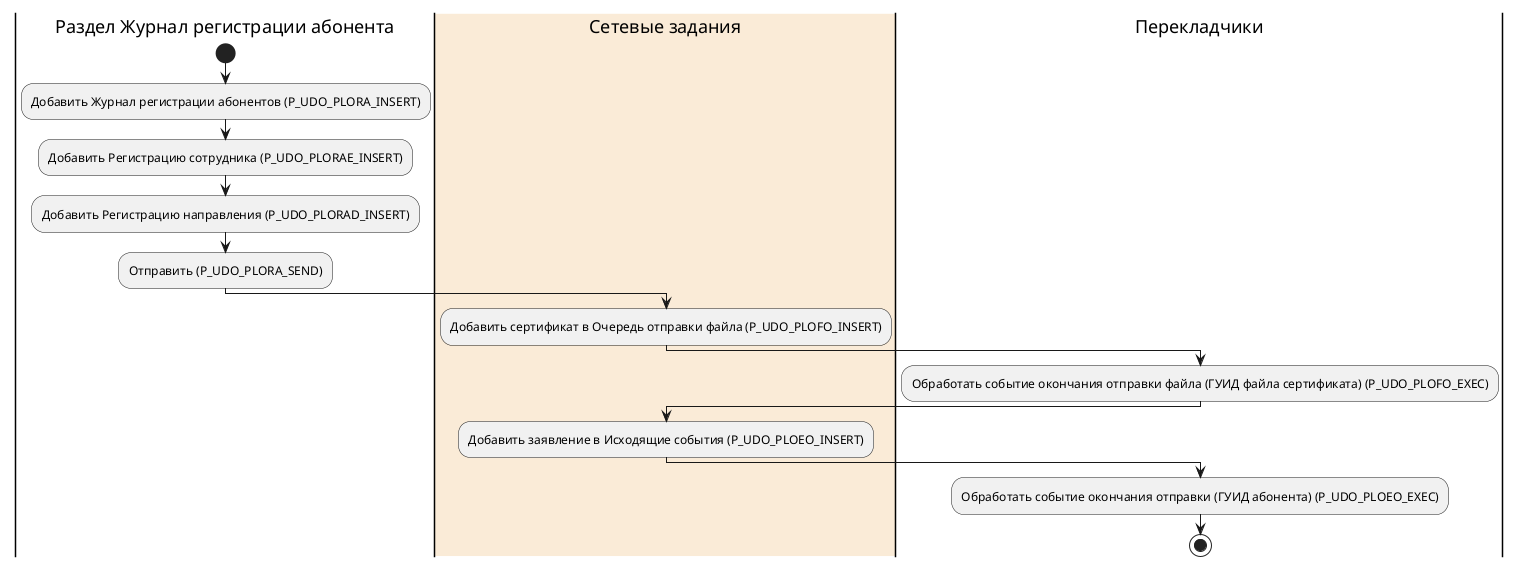 @startuml
|Раздел Журнал регистрации абонента|
start
:Добавить Журнал регистрации абонентов (P_UDO_PLORA_INSERT);
:Добавить Регистрацию сотрудника (P_UDO_PLORAE_INSERT);
:Добавить Регистрацию направления (P_UDO_PLORAD_INSERT);
:Отправить (P_UDO_PLORA_SEND); 
|#AntiqueWhite|Сетевые задания|
:Добавить сертификат в Очередь отправки файла (P_UDO_PLOFO_INSERT);
|Перекладчики|
:Обработать событие окончания отправки файла (ГУИД файла сертификата) (P_UDO_PLOFO_EXEC);
|Сетевые задания|
:Добавить заявление в Исходящие события (P_UDO_PLOEO_INSERT);
|Перекладчики|
:Обработать событие окончания отправки (ГУИД абонента) (P_UDO_PLOEO_EXEC);
stop
@enduml
